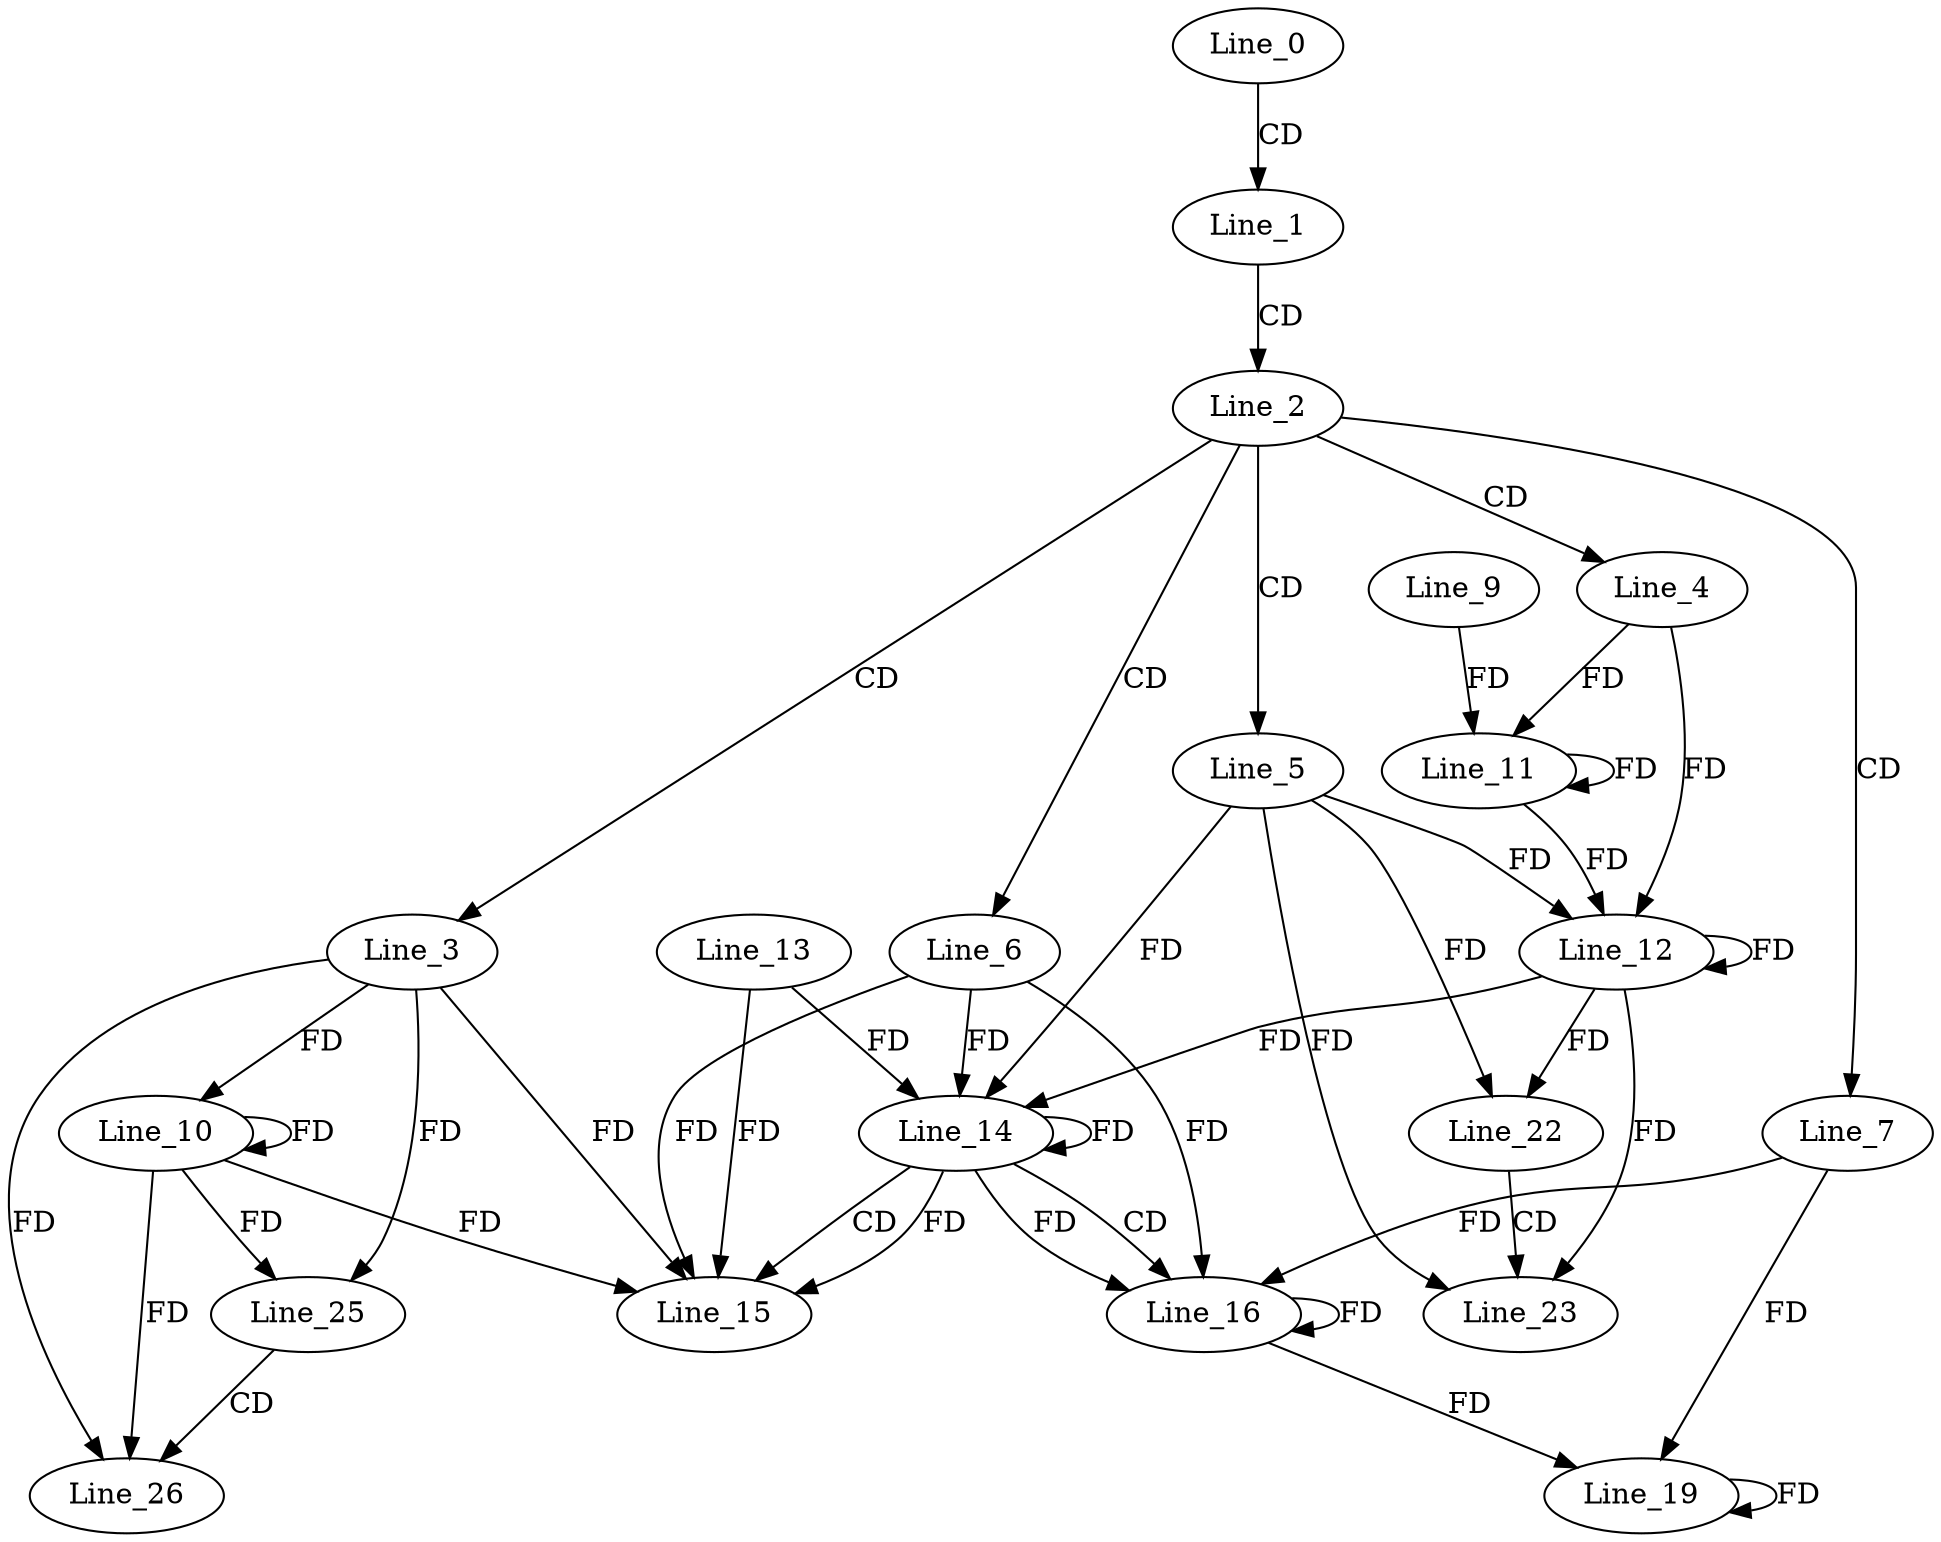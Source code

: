 digraph G {
  Line_0;
  Line_1;
  Line_2;
  Line_3;
  Line_4;
  Line_5;
  Line_6;
  Line_7;
  Line_10;
  Line_11;
  Line_11;
  Line_9;
  Line_12;
  Line_12;
  Line_14;
  Line_14;
  Line_13;
  Line_14;
  Line_15;
  Line_16;
  Line_19;
  Line_22;
  Line_23;
  Line_25;
  Line_26;
  Line_0 -> Line_1 [ label="CD" ];
  Line_1 -> Line_2 [ label="CD" ];
  Line_2 -> Line_3 [ label="CD" ];
  Line_2 -> Line_4 [ label="CD" ];
  Line_2 -> Line_5 [ label="CD" ];
  Line_2 -> Line_6 [ label="CD" ];
  Line_2 -> Line_7 [ label="CD" ];
  Line_3 -> Line_10 [ label="FD" ];
  Line_10 -> Line_10 [ label="FD" ];
  Line_4 -> Line_11 [ label="FD" ];
  Line_11 -> Line_11 [ label="FD" ];
  Line_9 -> Line_11 [ label="FD" ];
  Line_5 -> Line_12 [ label="FD" ];
  Line_12 -> Line_12 [ label="FD" ];
  Line_4 -> Line_12 [ label="FD" ];
  Line_11 -> Line_12 [ label="FD" ];
  Line_14 -> Line_14 [ label="FD" ];
  Line_6 -> Line_14 [ label="FD" ];
  Line_5 -> Line_14 [ label="FD" ];
  Line_12 -> Line_14 [ label="FD" ];
  Line_13 -> Line_14 [ label="FD" ];
  Line_14 -> Line_15 [ label="CD" ];
  Line_3 -> Line_15 [ label="FD" ];
  Line_10 -> Line_15 [ label="FD" ];
  Line_13 -> Line_15 [ label="FD" ];
  Line_14 -> Line_15 [ label="FD" ];
  Line_6 -> Line_15 [ label="FD" ];
  Line_14 -> Line_16 [ label="CD" ];
  Line_16 -> Line_16 [ label="FD" ];
  Line_7 -> Line_16 [ label="FD" ];
  Line_14 -> Line_16 [ label="FD" ];
  Line_6 -> Line_16 [ label="FD" ];
  Line_16 -> Line_19 [ label="FD" ];
  Line_7 -> Line_19 [ label="FD" ];
  Line_19 -> Line_19 [ label="FD" ];
  Line_5 -> Line_22 [ label="FD" ];
  Line_12 -> Line_22 [ label="FD" ];
  Line_22 -> Line_23 [ label="CD" ];
  Line_5 -> Line_23 [ label="FD" ];
  Line_12 -> Line_23 [ label="FD" ];
  Line_3 -> Line_25 [ label="FD" ];
  Line_10 -> Line_25 [ label="FD" ];
  Line_25 -> Line_26 [ label="CD" ];
  Line_3 -> Line_26 [ label="FD" ];
  Line_10 -> Line_26 [ label="FD" ];
}
